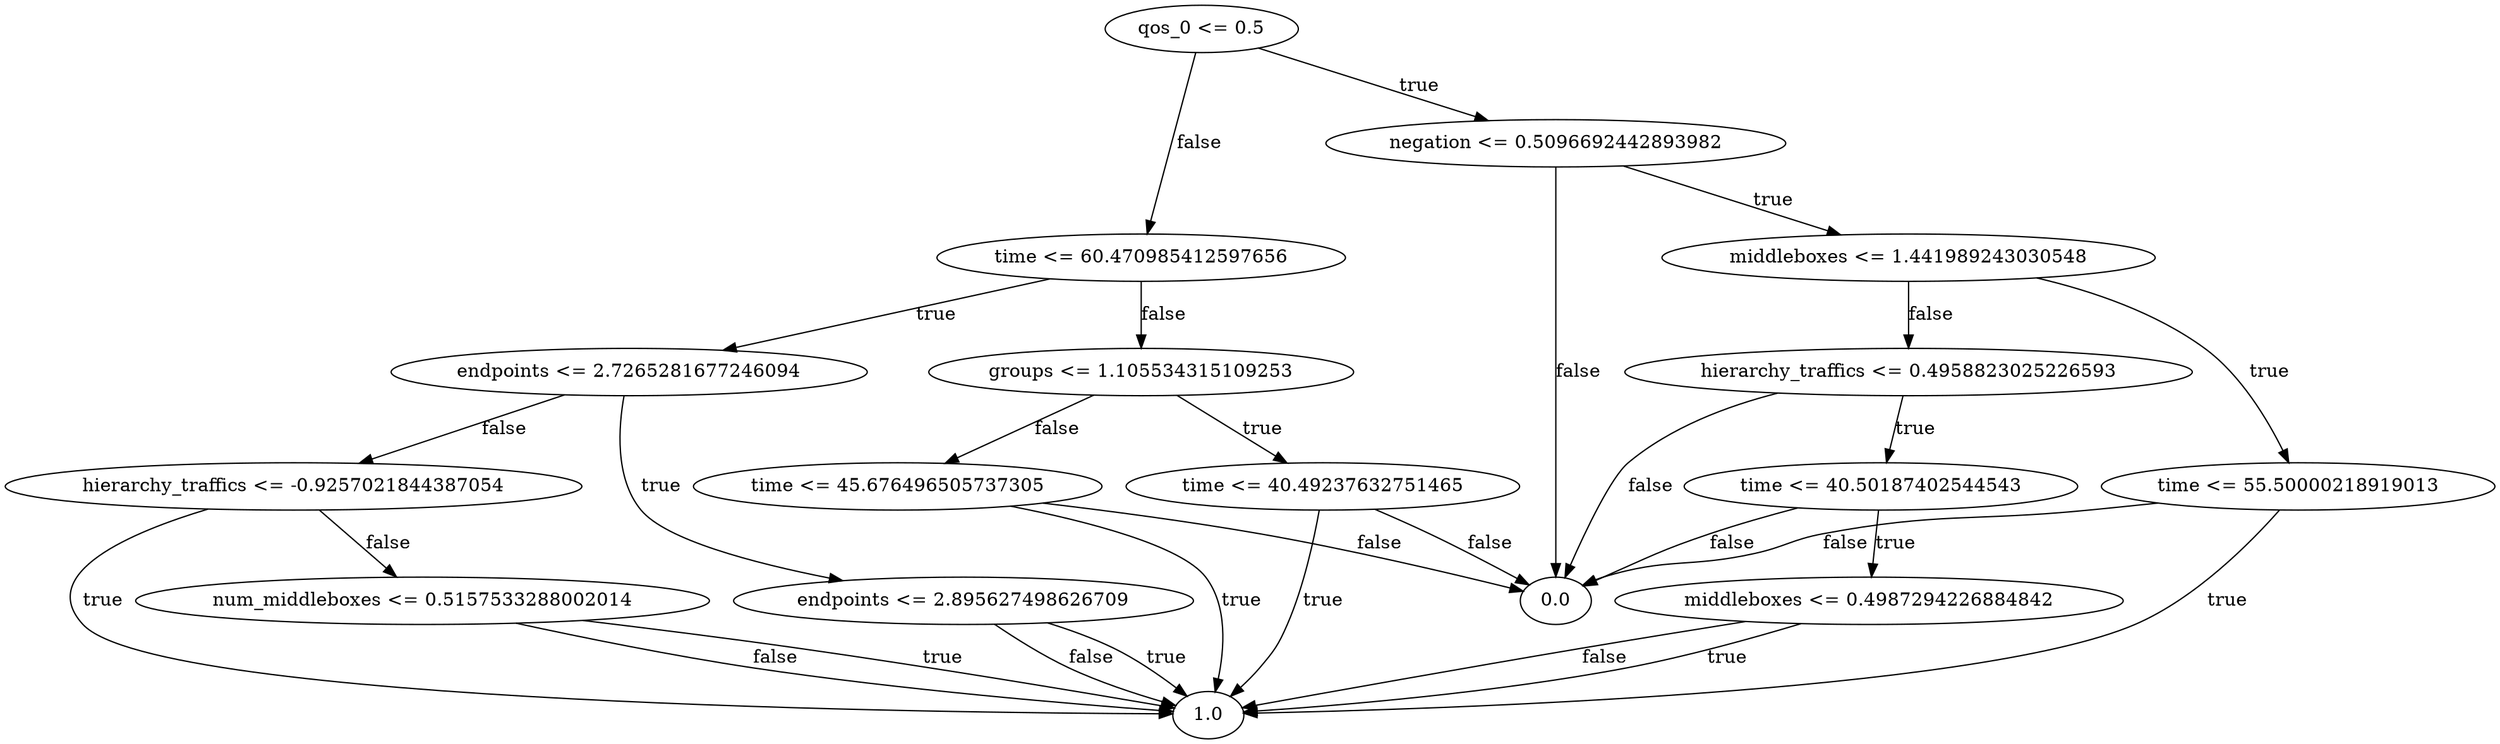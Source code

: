 // Decision Tree
digraph {
	"qos_0 <= 0.5" [label="qos_0 <= 0.5"]
	"time <= 60.470985412597656" [label="time <= 60.470985412597656"]
	"qos_0 <= 0.5" -> "time <= 60.470985412597656" [label=false]
	"groups <= 1.105534315109253" [label="groups <= 1.105534315109253"]
	"time <= 60.470985412597656" -> "groups <= 1.105534315109253" [label=false]
	"time <= 45.676496505737305" [label="time <= 45.676496505737305"]
	"groups <= 1.105534315109253" -> "time <= 45.676496505737305" [label=false]
	0.0 [label=0.0]
	"time <= 45.676496505737305" -> 0.0 [label=false]
	1.0 [label=1.0]
	"time <= 45.676496505737305" -> 1.0 [label=true]
	"time <= 40.49237632751465" [label="time <= 40.49237632751465"]
	"groups <= 1.105534315109253" -> "time <= 40.49237632751465" [label=true]
	0.0 [label=0.0]
	"time <= 40.49237632751465" -> 0.0 [label=false]
	1.0 [label=1.0]
	"time <= 40.49237632751465" -> 1.0 [label=true]
	"endpoints <= 2.7265281677246094" [label="endpoints <= 2.7265281677246094"]
	"time <= 60.470985412597656" -> "endpoints <= 2.7265281677246094" [label=true]
	"hierarchy_traffics <= -0.9257021844387054" [label="hierarchy_traffics <= -0.9257021844387054"]
	"endpoints <= 2.7265281677246094" -> "hierarchy_traffics <= -0.9257021844387054" [label=false]
	"num_middleboxes <= 0.5157533288002014" [label="num_middleboxes <= 0.5157533288002014"]
	"hierarchy_traffics <= -0.9257021844387054" -> "num_middleboxes <= 0.5157533288002014" [label=false]
	1.0 [label=1.0]
	"num_middleboxes <= 0.5157533288002014" -> 1.0 [label=false]
	1.0 [label=1.0]
	"num_middleboxes <= 0.5157533288002014" -> 1.0 [label=true]
	1.0 [label=1.0]
	"hierarchy_traffics <= -0.9257021844387054" -> 1.0 [label=true]
	"endpoints <= 2.895627498626709" [label="endpoints <= 2.895627498626709"]
	"endpoints <= 2.7265281677246094" -> "endpoints <= 2.895627498626709" [label=true]
	1.0 [label=1.0]
	"endpoints <= 2.895627498626709" -> 1.0 [label=false]
	1.0 [label=1.0]
	"endpoints <= 2.895627498626709" -> 1.0 [label=true]
	"negation <= 0.5096692442893982" [label="negation <= 0.5096692442893982"]
	"qos_0 <= 0.5" -> "negation <= 0.5096692442893982" [label=true]
	0.0 [label=0.0]
	"negation <= 0.5096692442893982" -> 0.0 [label=false]
	"middleboxes <= 1.441989243030548" [label="middleboxes <= 1.441989243030548"]
	"negation <= 0.5096692442893982" -> "middleboxes <= 1.441989243030548" [label=true]
	"hierarchy_traffics <= 0.4958823025226593" [label="hierarchy_traffics <= 0.4958823025226593"]
	"middleboxes <= 1.441989243030548" -> "hierarchy_traffics <= 0.4958823025226593" [label=false]
	0.0 [label=0.0]
	"hierarchy_traffics <= 0.4958823025226593" -> 0.0 [label=false]
	"time <= 40.50187402544543" [label="time <= 40.50187402544543"]
	"hierarchy_traffics <= 0.4958823025226593" -> "time <= 40.50187402544543" [label=true]
	0.0 [label=0.0]
	"time <= 40.50187402544543" -> 0.0 [label=false]
	"middleboxes <= 0.4987294226884842" [label="middleboxes <= 0.4987294226884842"]
	"time <= 40.50187402544543" -> "middleboxes <= 0.4987294226884842" [label=true]
	1.0 [label=1.0]
	"middleboxes <= 0.4987294226884842" -> 1.0 [label=false]
	1.0 [label=1.0]
	"middleboxes <= 0.4987294226884842" -> 1.0 [label=true]
	"time <= 55.50000218919013" [label="time <= 55.50000218919013"]
	"middleboxes <= 1.441989243030548" -> "time <= 55.50000218919013" [label=true]
	0.0 [label=0.0]
	"time <= 55.50000218919013" -> 0.0 [label=false]
	1.0 [label=1.0]
	"time <= 55.50000218919013" -> 1.0 [label=true]
}
